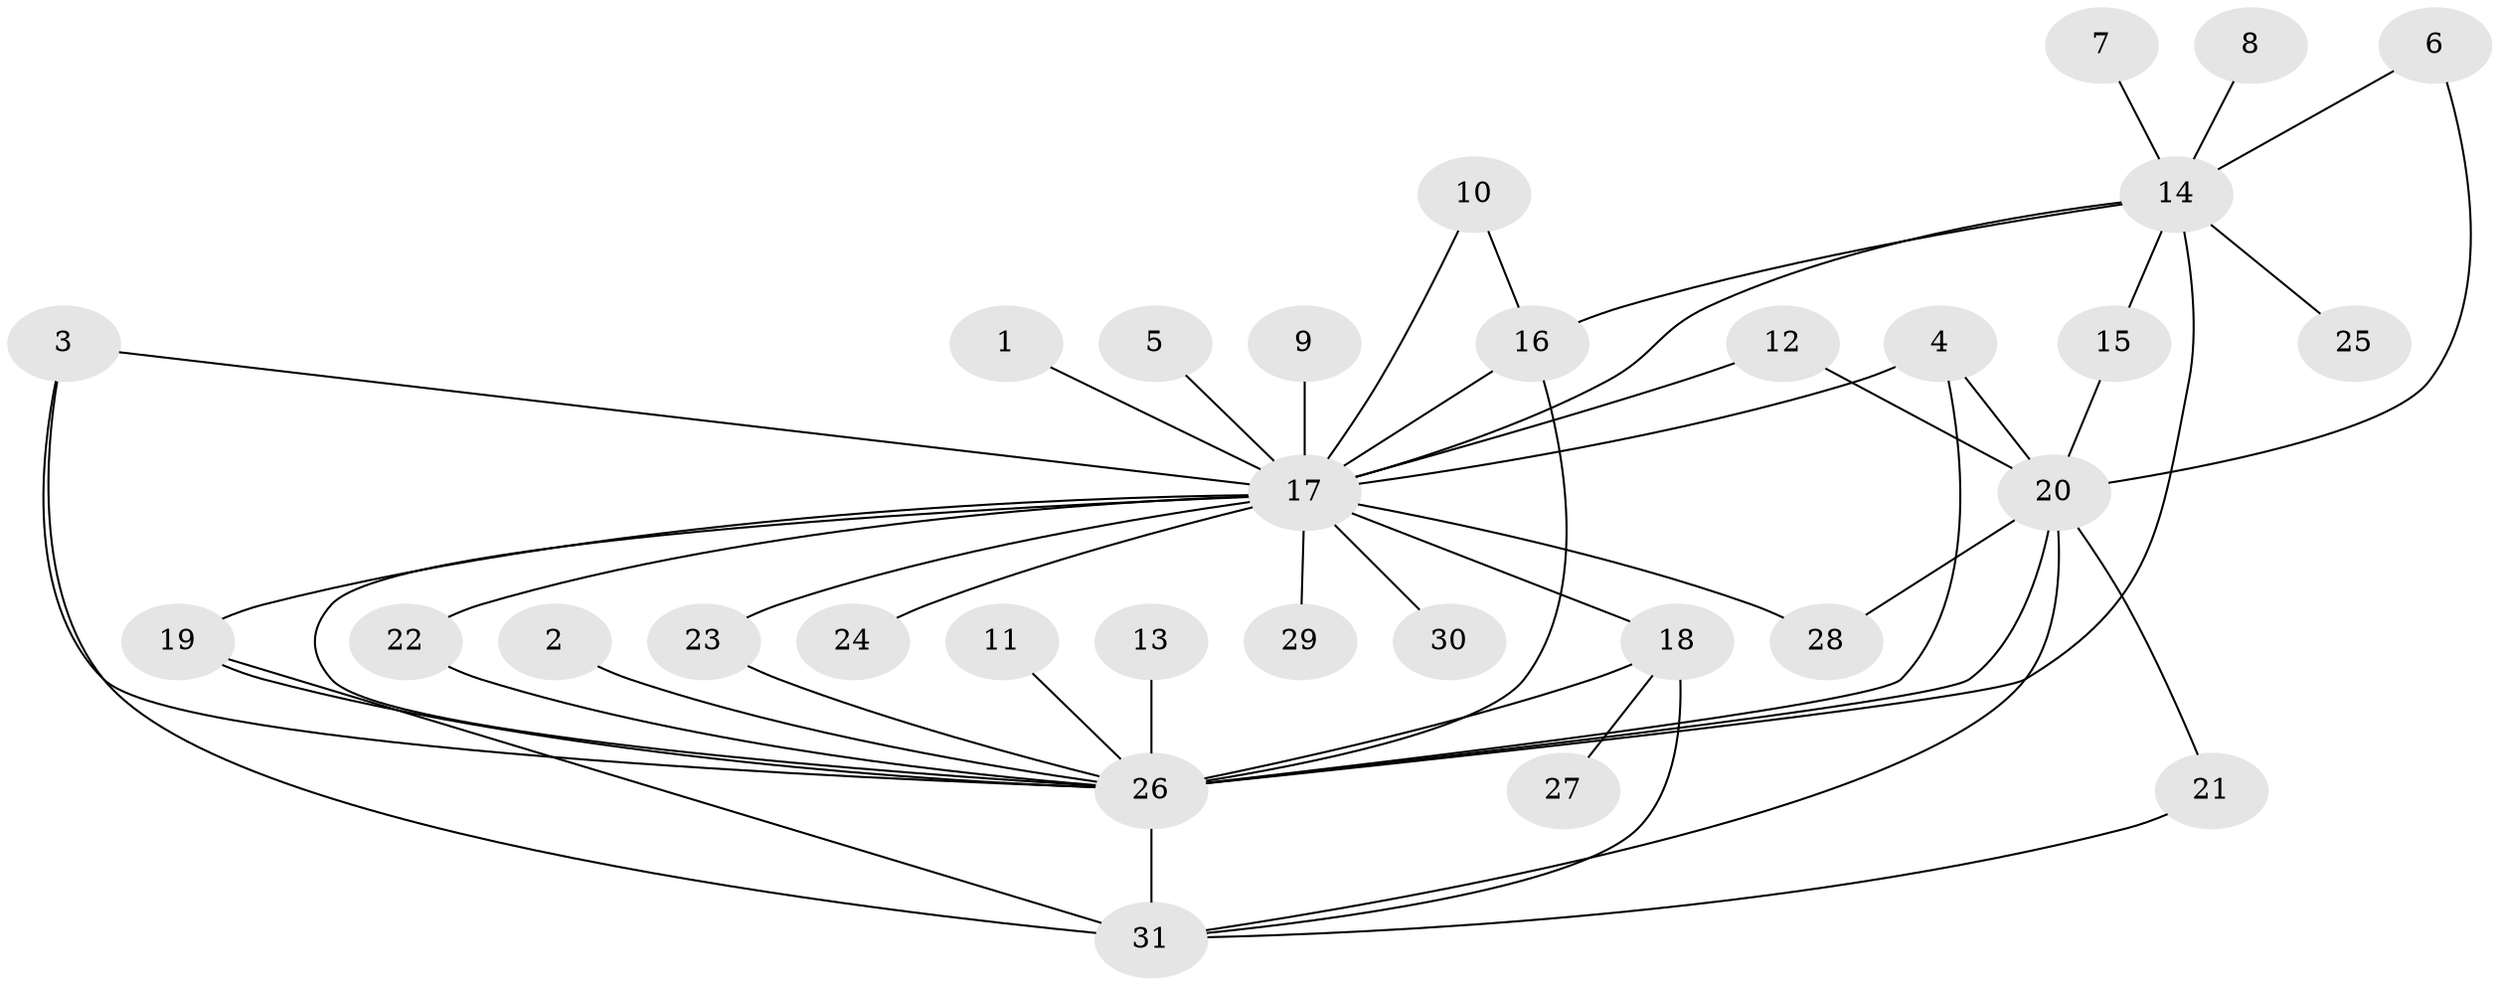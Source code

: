 // original degree distribution, {3: 0.04854368932038835, 28: 0.009708737864077669, 21: 0.009708737864077669, 1: 0.5436893203883495, 5: 0.02912621359223301, 2: 0.23300970873786409, 13: 0.009708737864077669, 12: 0.019417475728155338, 4: 0.07766990291262135, 6: 0.019417475728155338}
// Generated by graph-tools (version 1.1) at 2025/36/03/04/25 23:36:54]
// undirected, 31 vertices, 50 edges
graph export_dot {
  node [color=gray90,style=filled];
  1;
  2;
  3;
  4;
  5;
  6;
  7;
  8;
  9;
  10;
  11;
  12;
  13;
  14;
  15;
  16;
  17;
  18;
  19;
  20;
  21;
  22;
  23;
  24;
  25;
  26;
  27;
  28;
  29;
  30;
  31;
  1 -- 17 [weight=1.0];
  2 -- 26 [weight=1.0];
  3 -- 17 [weight=1.0];
  3 -- 26 [weight=1.0];
  3 -- 31 [weight=2.0];
  4 -- 17 [weight=1.0];
  4 -- 20 [weight=1.0];
  4 -- 26 [weight=1.0];
  5 -- 17 [weight=1.0];
  6 -- 14 [weight=1.0];
  6 -- 20 [weight=1.0];
  7 -- 14 [weight=1.0];
  8 -- 14 [weight=1.0];
  9 -- 17 [weight=1.0];
  10 -- 16 [weight=1.0];
  10 -- 17 [weight=1.0];
  11 -- 26 [weight=1.0];
  12 -- 17 [weight=1.0];
  12 -- 20 [weight=1.0];
  13 -- 26 [weight=1.0];
  14 -- 15 [weight=1.0];
  14 -- 16 [weight=1.0];
  14 -- 17 [weight=1.0];
  14 -- 25 [weight=1.0];
  14 -- 26 [weight=1.0];
  15 -- 20 [weight=1.0];
  16 -- 17 [weight=3.0];
  16 -- 26 [weight=1.0];
  17 -- 18 [weight=1.0];
  17 -- 19 [weight=2.0];
  17 -- 22 [weight=1.0];
  17 -- 23 [weight=1.0];
  17 -- 24 [weight=1.0];
  17 -- 26 [weight=1.0];
  17 -- 28 [weight=1.0];
  17 -- 29 [weight=1.0];
  17 -- 30 [weight=1.0];
  18 -- 26 [weight=2.0];
  18 -- 27 [weight=1.0];
  18 -- 31 [weight=2.0];
  19 -- 26 [weight=1.0];
  19 -- 31 [weight=2.0];
  20 -- 21 [weight=1.0];
  20 -- 26 [weight=2.0];
  20 -- 28 [weight=1.0];
  20 -- 31 [weight=1.0];
  21 -- 31 [weight=1.0];
  22 -- 26 [weight=1.0];
  23 -- 26 [weight=1.0];
  26 -- 31 [weight=1.0];
}
